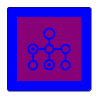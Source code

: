 {
  "sha1": "19woe7et2fs4cojsrxw0ruheihmeths",
  "insertion": {
    "when": "2024-05-30T20:48:19.610Z",
    "user": "plantuml@gmail.com"
  }
}
@startuml
' https://plantuml.com/preprocessing#ajlk3nchu0zkka0ybjng

skinparam useBetaStyle true 

<style>
    ' scope to sequenceDiagram elements

     ' scope to actor element types
     rectangle {
       FontColor Blue
        BackGroundColor Blue
     }

}
</style>


'both of these have the same outcome. "global" is optional but emphasises the var mycolor is global
!global $DefaultColor = "red"
'!$mycolor = "red" 

!global $DefaultBackgroundColor = "red"

'https://plantuml.com/deployment-diagram 
'!global $DefaultDeploymentShape = "rectangle"
!global $DefaultDeploymentShape = "agent"

'https://forum.plantuml.net/4267/scaling-of-the-sprites-or-images
!global $DefaultScale = "3"

'add background color
' add label
' add tech

sprite $Batch [64x64/16z] {
xLQ7bjim30CdzFzVtEV1iErPkJpT7iYm5aWDKERujFZ5Bp8YkSvM011VfMzSDy2Mw1JidbCGAtmllmbPuIkoImjyGUsyBV4LV95_Xny50bpW4uTRAjOKu81b
Xa0vbX3OKFG5C0IMNLyxXA_3PvW5hqHSOFBP_Ovk4036hYi0pJdTCgqD6A0g4FQ0hOwygxSikGOanw11AuvtomxXjNiRDECmn21xxTkJP0N4tdy1Gmu5T2GW
6ygFL_sqbx3NvA_FVtt_ri_F1CZNra-10TpNhvVr2KGcyVCOdoBySlpv-jC1ZSVveO36_Fwb0UASqGqG0QpfJgP2Eo60u59-fLVozhhdNk2WTeDpq2O6AAL_
uV7KGPNO2lya17gz1pMiD1VmFNH9IBLNe3xA3q07eNsMy_WdXESwU4jRmddEk-FUuPFjjthiqAEGVUz8rlqmsK1nhtYlklvp7vWRfka0jUNITUdTzgxFyzLx
-Ikh_YdmYr_y0G
}

rectangle "<color:red><$Batch></color>"  as rectangle1
@enduml
